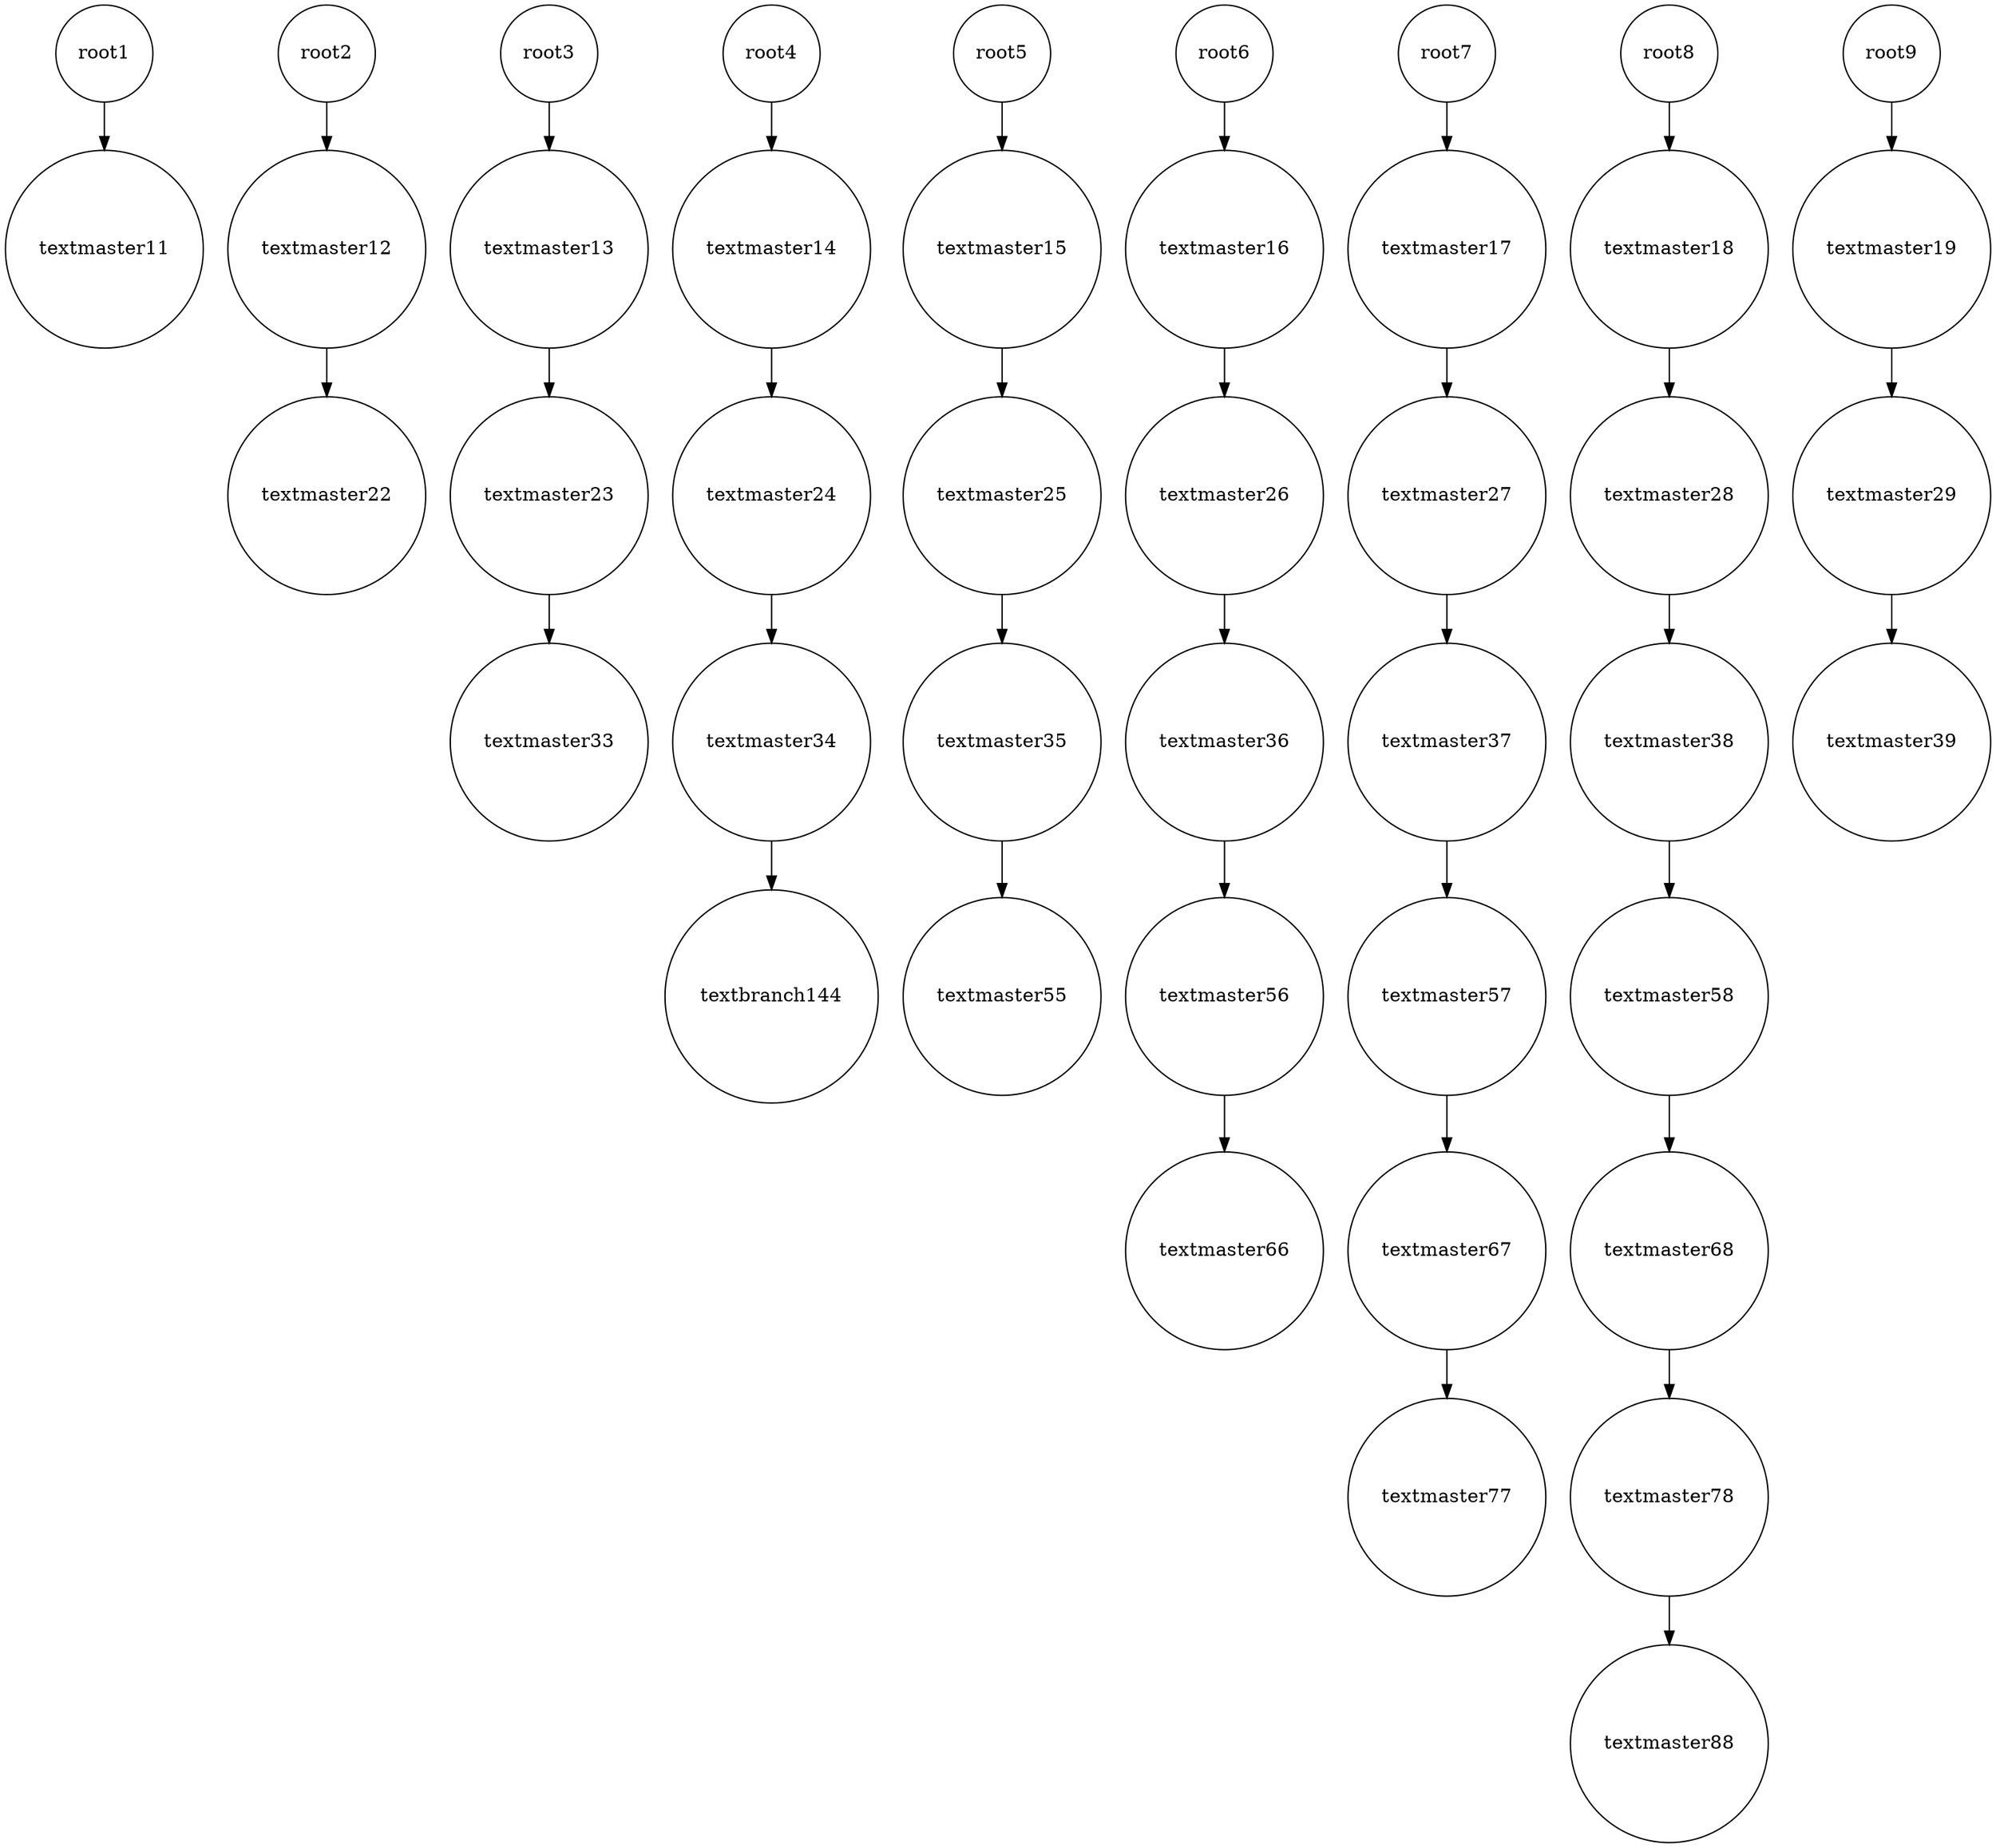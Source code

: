 digraph G{ 
node [shape=circle];
root1 -> textmaster11;
root2 -> textmaster12;
textmaster12 -> textmaster22;
root3 -> textmaster13;
textmaster13 -> textmaster23;
textmaster23 -> textmaster33;
root4 -> textmaster14;
textmaster14 -> textmaster24;
textmaster24 -> textmaster34;
textmaster34 -> textbranch144;
root5 -> textmaster15;
textmaster15 -> textmaster25;
textmaster25 -> textmaster35;
textmaster35 -> textmaster55;
root6 -> textmaster16;
textmaster16 -> textmaster26;
textmaster26 -> textmaster36;
textmaster36 -> textmaster56;
textmaster56 -> textmaster66;
root7 -> textmaster17;
textmaster17 -> textmaster27;
textmaster27 -> textmaster37;
textmaster37 -> textmaster57;
textmaster57 -> textmaster67;
textmaster67 -> textmaster77;
root8 -> textmaster18;
textmaster18 -> textmaster28;
textmaster28 -> textmaster38;
textmaster38 -> textmaster58;
textmaster58 -> textmaster68;
textmaster68 -> textmaster78;
textmaster78 -> textmaster88;
root9 -> textmaster19;
textmaster19 -> textmaster29;
textmaster29 -> textmaster39;
}

